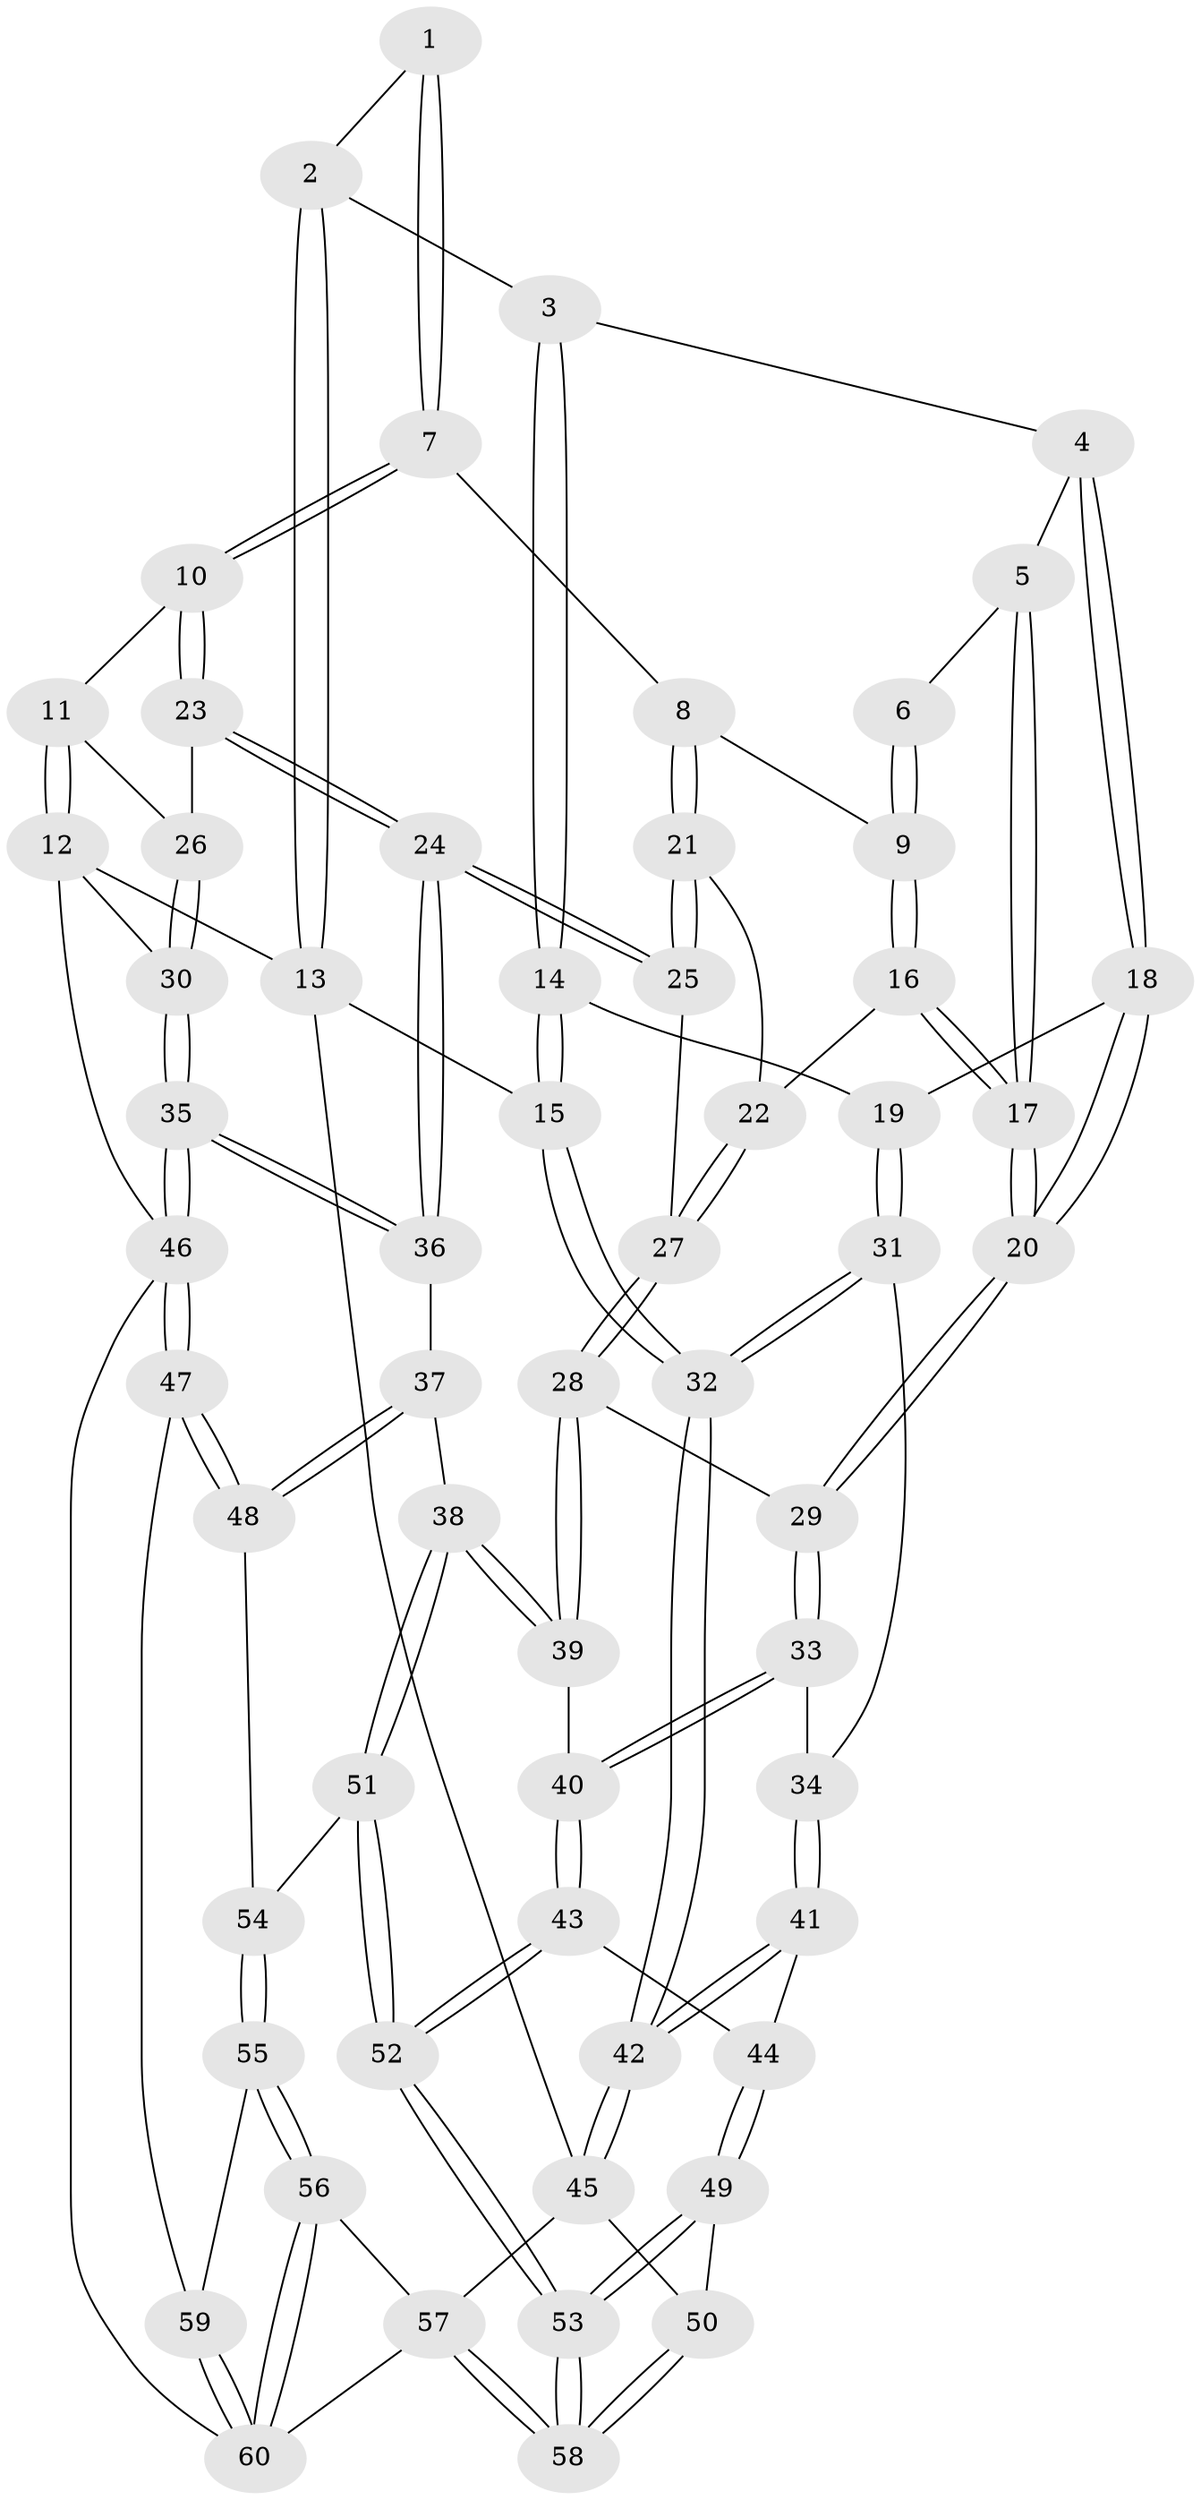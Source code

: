 // coarse degree distribution, {2: 0.16666666666666666, 3: 0.4666666666666667, 4: 0.26666666666666666, 5: 0.06666666666666667, 6: 0.03333333333333333}
// Generated by graph-tools (version 1.1) at 2025/54/03/04/25 22:54:20]
// undirected, 60 vertices, 146 edges
graph export_dot {
  node [color=gray90,style=filled];
  1 [pos="+0.4508831982747568+0"];
  2 [pos="+0.20820193313430319+0"];
  3 [pos="+0.20877898089243138+0"];
  4 [pos="+0.28400350962586607+0.08747324413614749"];
  5 [pos="+0.36289935597020606+0.0952488326890672"];
  6 [pos="+0.42052241127678613+0.0018892488916263121"];
  7 [pos="+0.7392703936423654+0"];
  8 [pos="+0.6203109420518608+0.017608171514574358"];
  9 [pos="+0.43376437269676776+0.11886455375438446"];
  10 [pos="+0.806421066296504+0"];
  11 [pos="+0.9732852069589233+0"];
  12 [pos="+1+0"];
  13 [pos="+0+0"];
  14 [pos="+0.1390698828813247+0.10267870865470445"];
  15 [pos="+0+0.2412810035738093"];
  16 [pos="+0.42662345089017717+0.1557679732961558"];
  17 [pos="+0.40441763155850613+0.16366919599457697"];
  18 [pos="+0.2675311926785524+0.21559060022177523"];
  19 [pos="+0.2212755179105788+0.22147019625316047"];
  20 [pos="+0.31921588085951574+0.23994099258993248"];
  21 [pos="+0.5825035064835705+0.10582435026309531"];
  22 [pos="+0.4374772501370777+0.1595586589382046"];
  23 [pos="+0.7798157518698559+0.23147210024930692"];
  24 [pos="+0.7373736957985378+0.3126560032662298"];
  25 [pos="+0.5655895605406811+0.29994489461277857"];
  26 [pos="+0.9354374291884076+0.2589969534955967"];
  27 [pos="+0.5653416000575762+0.30006680367061295"];
  28 [pos="+0.5150575369220599+0.3472199253180568"];
  29 [pos="+0.37959954818550495+0.3466470128953981"];
  30 [pos="+1+0.3861440736261641"];
  31 [pos="+0.0909565445114988+0.326725306622665"];
  32 [pos="+0+0.3218007803693892"];
  33 [pos="+0.32597251542299865+0.42642237597585847"];
  34 [pos="+0.16908620582296122+0.4016342028071242"];
  35 [pos="+1+0.45426031546486173"];
  36 [pos="+0.7926151785945982+0.43478117116399634"];
  37 [pos="+0.7596442650754587+0.4926419691091058"];
  38 [pos="+0.5701093133842914+0.5911638488452667"];
  39 [pos="+0.5546949318983952+0.5442230758088876"];
  40 [pos="+0.32618951191743134+0.4289506396170629"];
  41 [pos="+0.1599690798555706+0.5567511055186881"];
  42 [pos="+0+0.570096649128886"];
  43 [pos="+0.3175123617703242+0.5980527671617016"];
  44 [pos="+0.181681072798959+0.5722248314325744"];
  45 [pos="+0+0.7158869566974456"];
  46 [pos="+1+0.714572751125118"];
  47 [pos="+0.9111628019607689+0.7719899272617095"];
  48 [pos="+0.874631536245461+0.750137146927482"];
  49 [pos="+0.11050570673182937+0.7524707563832765"];
  50 [pos="+0+0.7614964370567744"];
  51 [pos="+0.5176477670251451+0.7109341513225742"];
  52 [pos="+0.4092599989726796+0.7270494797694318"];
  53 [pos="+0.3268836914538825+0.8177767277925072"];
  54 [pos="+0.5267812550833757+0.7182378351361541"];
  55 [pos="+0.6584012015438839+1"];
  56 [pos="+0.6396082956929323+1"];
  57 [pos="+0.26675080097800213+1"];
  58 [pos="+0.26652910176834865+1"];
  59 [pos="+0.8784524783667557+0.8326072811134223"];
  60 [pos="+0.9705651641625379+1"];
  1 -- 2;
  1 -- 7;
  1 -- 7;
  2 -- 3;
  2 -- 13;
  2 -- 13;
  3 -- 4;
  3 -- 14;
  3 -- 14;
  4 -- 5;
  4 -- 18;
  4 -- 18;
  5 -- 6;
  5 -- 17;
  5 -- 17;
  6 -- 9;
  6 -- 9;
  7 -- 8;
  7 -- 10;
  7 -- 10;
  8 -- 9;
  8 -- 21;
  8 -- 21;
  9 -- 16;
  9 -- 16;
  10 -- 11;
  10 -- 23;
  10 -- 23;
  11 -- 12;
  11 -- 12;
  11 -- 26;
  12 -- 13;
  12 -- 30;
  12 -- 46;
  13 -- 15;
  13 -- 45;
  14 -- 15;
  14 -- 15;
  14 -- 19;
  15 -- 32;
  15 -- 32;
  16 -- 17;
  16 -- 17;
  16 -- 22;
  17 -- 20;
  17 -- 20;
  18 -- 19;
  18 -- 20;
  18 -- 20;
  19 -- 31;
  19 -- 31;
  20 -- 29;
  20 -- 29;
  21 -- 22;
  21 -- 25;
  21 -- 25;
  22 -- 27;
  22 -- 27;
  23 -- 24;
  23 -- 24;
  23 -- 26;
  24 -- 25;
  24 -- 25;
  24 -- 36;
  24 -- 36;
  25 -- 27;
  26 -- 30;
  26 -- 30;
  27 -- 28;
  27 -- 28;
  28 -- 29;
  28 -- 39;
  28 -- 39;
  29 -- 33;
  29 -- 33;
  30 -- 35;
  30 -- 35;
  31 -- 32;
  31 -- 32;
  31 -- 34;
  32 -- 42;
  32 -- 42;
  33 -- 34;
  33 -- 40;
  33 -- 40;
  34 -- 41;
  34 -- 41;
  35 -- 36;
  35 -- 36;
  35 -- 46;
  35 -- 46;
  36 -- 37;
  37 -- 38;
  37 -- 48;
  37 -- 48;
  38 -- 39;
  38 -- 39;
  38 -- 51;
  38 -- 51;
  39 -- 40;
  40 -- 43;
  40 -- 43;
  41 -- 42;
  41 -- 42;
  41 -- 44;
  42 -- 45;
  42 -- 45;
  43 -- 44;
  43 -- 52;
  43 -- 52;
  44 -- 49;
  44 -- 49;
  45 -- 50;
  45 -- 57;
  46 -- 47;
  46 -- 47;
  46 -- 60;
  47 -- 48;
  47 -- 48;
  47 -- 59;
  48 -- 54;
  49 -- 50;
  49 -- 53;
  49 -- 53;
  50 -- 58;
  50 -- 58;
  51 -- 52;
  51 -- 52;
  51 -- 54;
  52 -- 53;
  52 -- 53;
  53 -- 58;
  53 -- 58;
  54 -- 55;
  54 -- 55;
  55 -- 56;
  55 -- 56;
  55 -- 59;
  56 -- 57;
  56 -- 60;
  56 -- 60;
  57 -- 58;
  57 -- 58;
  57 -- 60;
  59 -- 60;
  59 -- 60;
}
